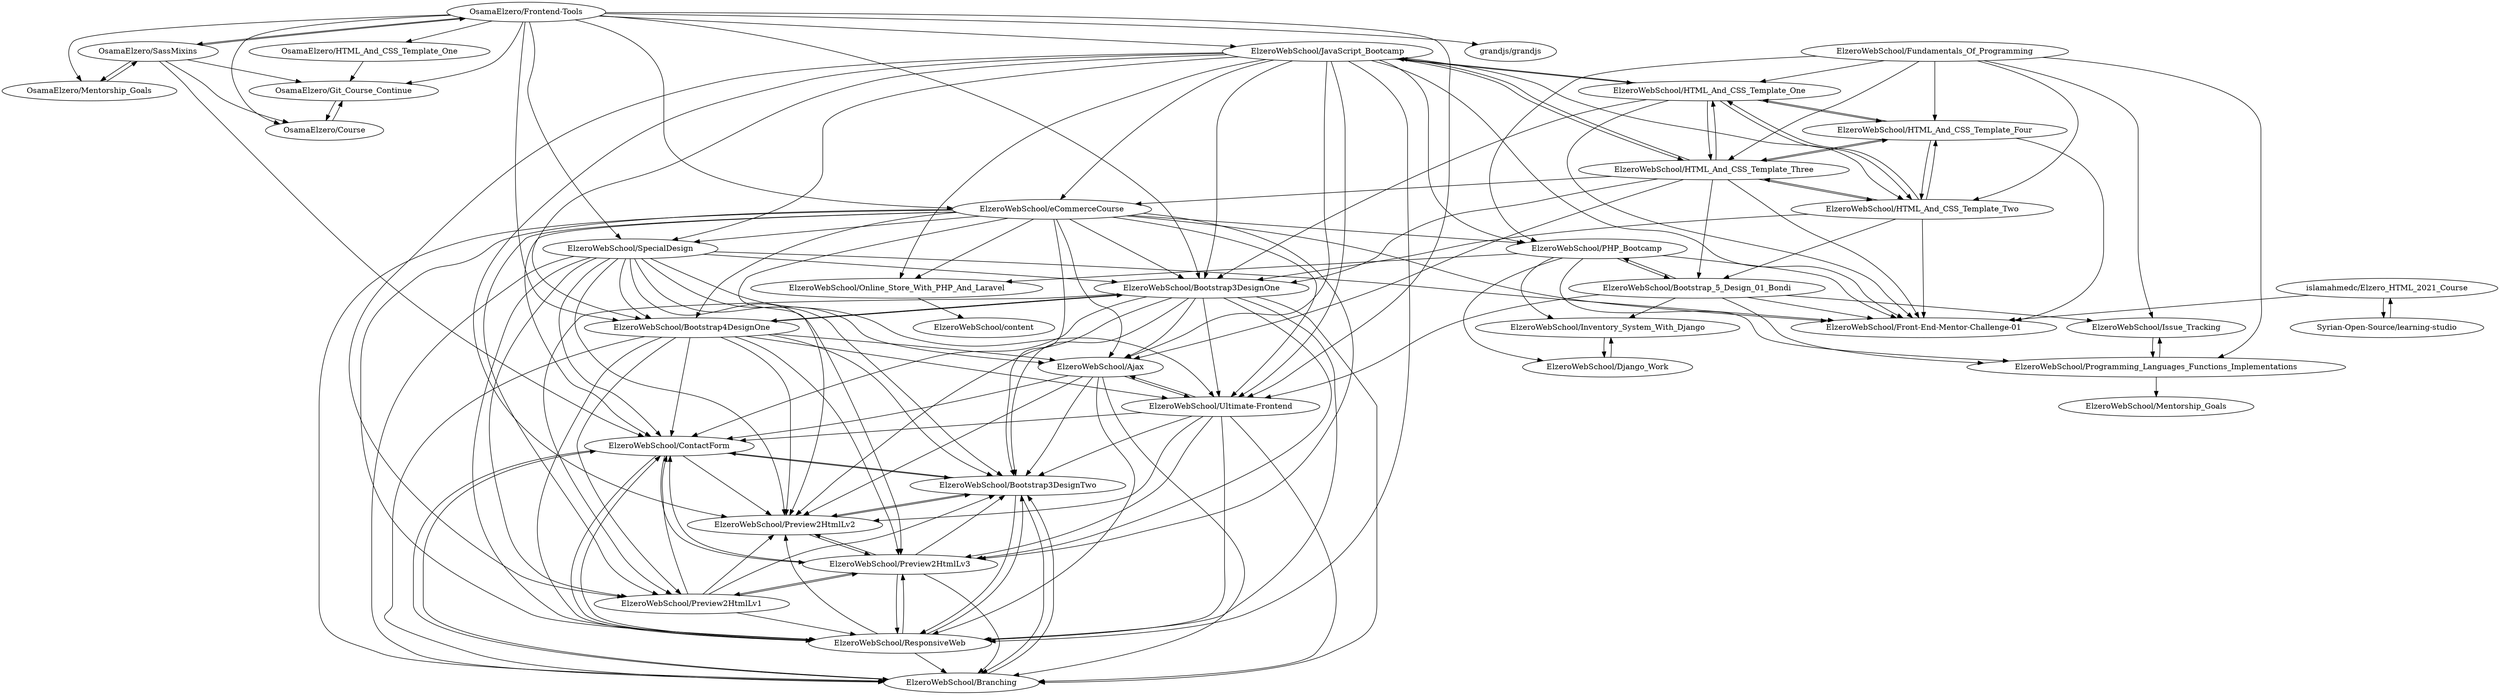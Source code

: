 digraph G {
"OsamaElzero/Frontend-Tools" -> "OsamaElzero/SassMixins"
"OsamaElzero/Frontend-Tools" -> "OsamaElzero/Mentorship_Goals"
"OsamaElzero/Frontend-Tools" -> "ElzeroWebSchool/eCommerceCourse"
"OsamaElzero/Frontend-Tools" -> "ElzeroWebSchool/JavaScript_Bootcamp"
"OsamaElzero/Frontend-Tools" -> "ElzeroWebSchool/SpecialDesign"
"OsamaElzero/Frontend-Tools" -> "OsamaElzero/Git_Course_Continue"
"OsamaElzero/Frontend-Tools" -> "ElzeroWebSchool/Bootstrap3DesignOne"
"OsamaElzero/Frontend-Tools" -> "ElzeroWebSchool/Bootstrap4DesignOne"
"OsamaElzero/Frontend-Tools" -> "ElzeroWebSchool/Ultimate-Frontend"
"OsamaElzero/Frontend-Tools" -> "OsamaElzero/Course"
"OsamaElzero/Frontend-Tools" -> "grandjs/grandjs"
"OsamaElzero/Frontend-Tools" -> "OsamaElzero/HTML_And_CSS_Template_One"
"ElzeroWebSchool/Bootstrap4DesignOne" -> "ElzeroWebSchool/Bootstrap3DesignTwo"
"ElzeroWebSchool/Bootstrap4DesignOne" -> "ElzeroWebSchool/ContactForm"
"ElzeroWebSchool/Bootstrap4DesignOne" -> "ElzeroWebSchool/Bootstrap3DesignOne"
"ElzeroWebSchool/Bootstrap4DesignOne" -> "ElzeroWebSchool/ResponsiveWeb"
"ElzeroWebSchool/Bootstrap4DesignOne" -> "ElzeroWebSchool/Preview2HtmlLv1"
"ElzeroWebSchool/Bootstrap4DesignOne" -> "ElzeroWebSchool/Branching"
"ElzeroWebSchool/Bootstrap4DesignOne" -> "ElzeroWebSchool/Preview2HtmlLv3"
"ElzeroWebSchool/Bootstrap4DesignOne" -> "ElzeroWebSchool/Preview2HtmlLv2"
"ElzeroWebSchool/Bootstrap4DesignOne" -> "ElzeroWebSchool/Ajax"
"ElzeroWebSchool/Bootstrap4DesignOne" -> "ElzeroWebSchool/Ultimate-Frontend"
"ElzeroWebSchool/Branching" -> "ElzeroWebSchool/Bootstrap3DesignTwo"
"ElzeroWebSchool/Branching" -> "ElzeroWebSchool/ContactForm"
"OsamaElzero/SassMixins" -> "OsamaElzero/Mentorship_Goals"
"OsamaElzero/SassMixins" -> "OsamaElzero/Frontend-Tools"
"OsamaElzero/SassMixins" -> "OsamaElzero/Course"
"OsamaElzero/SassMixins" -> "OsamaElzero/Git_Course_Continue"
"OsamaElzero/SassMixins" -> "ElzeroWebSchool/ContactForm"
"ElzeroWebSchool/SpecialDesign" -> "ElzeroWebSchool/Ultimate-Frontend"
"ElzeroWebSchool/SpecialDesign" -> "ElzeroWebSchool/Preview2HtmlLv1"
"ElzeroWebSchool/SpecialDesign" -> "ElzeroWebSchool/Bootstrap4DesignOne"
"ElzeroWebSchool/SpecialDesign" -> "ElzeroWebSchool/Bootstrap3DesignTwo"
"ElzeroWebSchool/SpecialDesign" -> "ElzeroWebSchool/Bootstrap3DesignOne"
"ElzeroWebSchool/SpecialDesign" -> "ElzeroWebSchool/Ajax"
"ElzeroWebSchool/SpecialDesign" -> "ElzeroWebSchool/ContactForm"
"ElzeroWebSchool/SpecialDesign" -> "ElzeroWebSchool/ResponsiveWeb"
"ElzeroWebSchool/SpecialDesign" -> "ElzeroWebSchool/Preview2HtmlLv3"
"ElzeroWebSchool/SpecialDesign" -> "ElzeroWebSchool/Preview2HtmlLv2"
"ElzeroWebSchool/SpecialDesign" -> "ElzeroWebSchool/Front-End-Mentor-Challenge-01"
"ElzeroWebSchool/SpecialDesign" -> "ElzeroWebSchool/Branching"
"ElzeroWebSchool/Ajax" -> "ElzeroWebSchool/Bootstrap3DesignTwo"
"ElzeroWebSchool/Ajax" -> "ElzeroWebSchool/Ultimate-Frontend"
"ElzeroWebSchool/Ajax" -> "ElzeroWebSchool/ContactForm"
"ElzeroWebSchool/Ajax" -> "ElzeroWebSchool/Branching"
"ElzeroWebSchool/Ajax" -> "ElzeroWebSchool/ResponsiveWeb"
"ElzeroWebSchool/Ajax" -> "ElzeroWebSchool/Preview2HtmlLv2"
"ElzeroWebSchool/Ultimate-Frontend" -> "ElzeroWebSchool/Ajax"
"ElzeroWebSchool/Ultimate-Frontend" -> "ElzeroWebSchool/Bootstrap3DesignTwo"
"ElzeroWebSchool/Ultimate-Frontend" -> "ElzeroWebSchool/Branching"
"ElzeroWebSchool/Ultimate-Frontend" -> "ElzeroWebSchool/ContactForm"
"ElzeroWebSchool/Ultimate-Frontend" -> "ElzeroWebSchool/Preview2HtmlLv2"
"ElzeroWebSchool/Ultimate-Frontend" -> "ElzeroWebSchool/ResponsiveWeb"
"ElzeroWebSchool/Ultimate-Frontend" -> "ElzeroWebSchool/Preview2HtmlLv3"
"ElzeroWebSchool/JavaScript_Bootcamp" -> "ElzeroWebSchool/HTML_And_CSS_Template_One"
"ElzeroWebSchool/JavaScript_Bootcamp" -> "ElzeroWebSchool/PHP_Bootcamp"
"ElzeroWebSchool/JavaScript_Bootcamp" -> "ElzeroWebSchool/HTML_And_CSS_Template_Two"
"ElzeroWebSchool/JavaScript_Bootcamp" -> "ElzeroWebSchool/HTML_And_CSS_Template_Three"
"ElzeroWebSchool/JavaScript_Bootcamp" -> "ElzeroWebSchool/Bootstrap3DesignOne"
"ElzeroWebSchool/JavaScript_Bootcamp" -> "ElzeroWebSchool/Bootstrap4DesignOne"
"ElzeroWebSchool/JavaScript_Bootcamp" -> "ElzeroWebSchool/eCommerceCourse"
"ElzeroWebSchool/JavaScript_Bootcamp" -> "ElzeroWebSchool/SpecialDesign"
"ElzeroWebSchool/JavaScript_Bootcamp" -> "ElzeroWebSchool/Ultimate-Frontend"
"ElzeroWebSchool/JavaScript_Bootcamp" -> "ElzeroWebSchool/Front-End-Mentor-Challenge-01"
"ElzeroWebSchool/JavaScript_Bootcamp" -> "ElzeroWebSchool/Ajax"
"ElzeroWebSchool/JavaScript_Bootcamp" -> "ElzeroWebSchool/Online_Store_With_PHP_And_Laravel"
"ElzeroWebSchool/JavaScript_Bootcamp" -> "ElzeroWebSchool/Preview2HtmlLv1"
"ElzeroWebSchool/JavaScript_Bootcamp" -> "ElzeroWebSchool/ResponsiveWeb"
"ElzeroWebSchool/JavaScript_Bootcamp" -> "ElzeroWebSchool/Preview2HtmlLv2"
"ElzeroWebSchool/HTML_And_CSS_Template_One" -> "ElzeroWebSchool/HTML_And_CSS_Template_Two"
"ElzeroWebSchool/HTML_And_CSS_Template_One" -> "ElzeroWebSchool/HTML_And_CSS_Template_Three"
"ElzeroWebSchool/HTML_And_CSS_Template_One" -> "ElzeroWebSchool/HTML_And_CSS_Template_Four"
"ElzeroWebSchool/HTML_And_CSS_Template_One" -> "ElzeroWebSchool/JavaScript_Bootcamp"
"ElzeroWebSchool/HTML_And_CSS_Template_One" -> "ElzeroWebSchool/Front-End-Mentor-Challenge-01"
"ElzeroWebSchool/HTML_And_CSS_Template_One" -> "ElzeroWebSchool/Bootstrap3DesignOne"
"islamahmedc/Elzero_HTML_2021_Course" -> "Syrian-Open-Source/learning-studio"
"islamahmedc/Elzero_HTML_2021_Course" -> "ElzeroWebSchool/Front-End-Mentor-Challenge-01"
"ElzeroWebSchool/HTML_And_CSS_Template_Two" -> "ElzeroWebSchool/HTML_And_CSS_Template_One"
"ElzeroWebSchool/HTML_And_CSS_Template_Two" -> "ElzeroWebSchool/HTML_And_CSS_Template_Three"
"ElzeroWebSchool/HTML_And_CSS_Template_Two" -> "ElzeroWebSchool/HTML_And_CSS_Template_Four"
"ElzeroWebSchool/HTML_And_CSS_Template_Two" -> "ElzeroWebSchool/Bootstrap3DesignOne"
"ElzeroWebSchool/HTML_And_CSS_Template_Two" -> "ElzeroWebSchool/Bootstrap_5_Design_01_Bondi"
"ElzeroWebSchool/HTML_And_CSS_Template_Two" -> "ElzeroWebSchool/Front-End-Mentor-Challenge-01"
"ElzeroWebSchool/Online_Store_With_PHP_And_Laravel" -> "ElzeroWebSchool/content"
"OsamaElzero/Git_Course_Continue" -> "OsamaElzero/Course"
"OsamaElzero/Course" -> "OsamaElzero/Git_Course_Continue"
"OsamaElzero/HTML_And_CSS_Template_One" -> "OsamaElzero/Git_Course_Continue"
"ElzeroWebSchool/HTML_And_CSS_Template_Three" -> "ElzeroWebSchool/HTML_And_CSS_Template_Two"
"ElzeroWebSchool/HTML_And_CSS_Template_Three" -> "ElzeroWebSchool/HTML_And_CSS_Template_One"
"ElzeroWebSchool/HTML_And_CSS_Template_Three" -> "ElzeroWebSchool/HTML_And_CSS_Template_Four"
"ElzeroWebSchool/HTML_And_CSS_Template_Three" -> "ElzeroWebSchool/eCommerceCourse"
"ElzeroWebSchool/HTML_And_CSS_Template_Three" -> "ElzeroWebSchool/Bootstrap3DesignOne"
"ElzeroWebSchool/HTML_And_CSS_Template_Three" -> "ElzeroWebSchool/Bootstrap_5_Design_01_Bondi"
"ElzeroWebSchool/HTML_And_CSS_Template_Three" -> "ElzeroWebSchool/JavaScript_Bootcamp"
"ElzeroWebSchool/HTML_And_CSS_Template_Three" -> "ElzeroWebSchool/Ajax"
"ElzeroWebSchool/HTML_And_CSS_Template_Three" -> "ElzeroWebSchool/Front-End-Mentor-Challenge-01"
"OsamaElzero/Mentorship_Goals" -> "OsamaElzero/SassMixins"
"ElzeroWebSchool/PHP_Bootcamp" -> "ElzeroWebSchool/Inventory_System_With_Django"
"ElzeroWebSchool/PHP_Bootcamp" -> "ElzeroWebSchool/Django_Work"
"ElzeroWebSchool/PHP_Bootcamp" -> "ElzeroWebSchool/Online_Store_With_PHP_And_Laravel"
"ElzeroWebSchool/PHP_Bootcamp" -> "ElzeroWebSchool/Programming_Languages_Functions_Implementations"
"ElzeroWebSchool/PHP_Bootcamp" -> "ElzeroWebSchool/Bootstrap_5_Design_01_Bondi"
"ElzeroWebSchool/PHP_Bootcamp" -> "ElzeroWebSchool/Front-End-Mentor-Challenge-01"
"ElzeroWebSchool/Django_Work" -> "ElzeroWebSchool/Inventory_System_With_Django"
"ElzeroWebSchool/Inventory_System_With_Django" -> "ElzeroWebSchool/Django_Work"
"ElzeroWebSchool/Bootstrap_5_Design_01_Bondi" -> "ElzeroWebSchool/Programming_Languages_Functions_Implementations"
"ElzeroWebSchool/Bootstrap_5_Design_01_Bondi" -> "ElzeroWebSchool/Inventory_System_With_Django"
"ElzeroWebSchool/Bootstrap_5_Design_01_Bondi" -> "ElzeroWebSchool/PHP_Bootcamp"
"ElzeroWebSchool/Bootstrap_5_Design_01_Bondi" -> "ElzeroWebSchool/Issue_Tracking"
"ElzeroWebSchool/Bootstrap_5_Design_01_Bondi" -> "ElzeroWebSchool/Front-End-Mentor-Challenge-01"
"ElzeroWebSchool/Bootstrap_5_Design_01_Bondi" -> "ElzeroWebSchool/Ultimate-Frontend"
"Syrian-Open-Source/learning-studio" -> "islamahmedc/Elzero_HTML_2021_Course"
"ElzeroWebSchool/Programming_Languages_Functions_Implementations" -> "ElzeroWebSchool/Mentorship_Goals"
"ElzeroWebSchool/Programming_Languages_Functions_Implementations" -> "ElzeroWebSchool/Issue_Tracking"
"ElzeroWebSchool/HTML_And_CSS_Template_Four" -> "ElzeroWebSchool/HTML_And_CSS_Template_Two"
"ElzeroWebSchool/HTML_And_CSS_Template_Four" -> "ElzeroWebSchool/HTML_And_CSS_Template_One"
"ElzeroWebSchool/HTML_And_CSS_Template_Four" -> "ElzeroWebSchool/HTML_And_CSS_Template_Three"
"ElzeroWebSchool/HTML_And_CSS_Template_Four" -> "ElzeroWebSchool/Front-End-Mentor-Challenge-01"
"ElzeroWebSchool/Issue_Tracking" -> "ElzeroWebSchool/Programming_Languages_Functions_Implementations"
"ElzeroWebSchool/Fundamentals_Of_Programming" -> "ElzeroWebSchool/Programming_Languages_Functions_Implementations"
"ElzeroWebSchool/Fundamentals_Of_Programming" -> "ElzeroWebSchool/HTML_And_CSS_Template_One"
"ElzeroWebSchool/Fundamentals_Of_Programming" -> "ElzeroWebSchool/HTML_And_CSS_Template_Four"
"ElzeroWebSchool/Fundamentals_Of_Programming" -> "ElzeroWebSchool/HTML_And_CSS_Template_Two"
"ElzeroWebSchool/Fundamentals_Of_Programming" -> "ElzeroWebSchool/PHP_Bootcamp"
"ElzeroWebSchool/Fundamentals_Of_Programming" -> "ElzeroWebSchool/HTML_And_CSS_Template_Three"
"ElzeroWebSchool/Fundamentals_Of_Programming" -> "ElzeroWebSchool/Issue_Tracking"
"ElzeroWebSchool/Preview2HtmlLv3" -> "ElzeroWebSchool/Preview2HtmlLv2"
"ElzeroWebSchool/Preview2HtmlLv3" -> "ElzeroWebSchool/Bootstrap3DesignTwo"
"ElzeroWebSchool/Preview2HtmlLv3" -> "ElzeroWebSchool/ResponsiveWeb"
"ElzeroWebSchool/Preview2HtmlLv3" -> "ElzeroWebSchool/ContactForm"
"ElzeroWebSchool/Preview2HtmlLv3" -> "ElzeroWebSchool/Branching"
"ElzeroWebSchool/Preview2HtmlLv3" -> "ElzeroWebSchool/Preview2HtmlLv1"
"ElzeroWebSchool/eCommerceCourse" -> "ElzeroWebSchool/Bootstrap3DesignOne"
"ElzeroWebSchool/eCommerceCourse" -> "ElzeroWebSchool/ContactForm"
"ElzeroWebSchool/eCommerceCourse" -> "ElzeroWebSchool/Bootstrap4DesignOne"
"ElzeroWebSchool/eCommerceCourse" -> "ElzeroWebSchool/Preview2HtmlLv2"
"ElzeroWebSchool/eCommerceCourse" -> "ElzeroWebSchool/Preview2HtmlLv1"
"ElzeroWebSchool/eCommerceCourse" -> "ElzeroWebSchool/Bootstrap3DesignTwo"
"ElzeroWebSchool/eCommerceCourse" -> "ElzeroWebSchool/ResponsiveWeb"
"ElzeroWebSchool/eCommerceCourse" -> "ElzeroWebSchool/Preview2HtmlLv3"
"ElzeroWebSchool/eCommerceCourse" -> "ElzeroWebSchool/Ajax"
"ElzeroWebSchool/eCommerceCourse" -> "ElzeroWebSchool/Ultimate-Frontend"
"ElzeroWebSchool/eCommerceCourse" -> "ElzeroWebSchool/Branching"
"ElzeroWebSchool/eCommerceCourse" -> "ElzeroWebSchool/SpecialDesign"
"ElzeroWebSchool/eCommerceCourse" -> "ElzeroWebSchool/Front-End-Mentor-Challenge-01"
"ElzeroWebSchool/eCommerceCourse" -> "ElzeroWebSchool/PHP_Bootcamp"
"ElzeroWebSchool/eCommerceCourse" -> "ElzeroWebSchool/Online_Store_With_PHP_And_Laravel"
"ElzeroWebSchool/Bootstrap3DesignOne" -> "ElzeroWebSchool/Bootstrap3DesignTwo"
"ElzeroWebSchool/Bootstrap3DesignOne" -> "ElzeroWebSchool/Preview2HtmlLv2"
"ElzeroWebSchool/Bootstrap3DesignOne" -> "ElzeroWebSchool/Preview2HtmlLv1"
"ElzeroWebSchool/Bootstrap3DesignOne" -> "ElzeroWebSchool/ContactForm"
"ElzeroWebSchool/Bootstrap3DesignOne" -> "ElzeroWebSchool/Preview2HtmlLv3"
"ElzeroWebSchool/Bootstrap3DesignOne" -> "ElzeroWebSchool/ResponsiveWeb"
"ElzeroWebSchool/Bootstrap3DesignOne" -> "ElzeroWebSchool/Bootstrap4DesignOne"
"ElzeroWebSchool/Bootstrap3DesignOne" -> "ElzeroWebSchool/Ajax"
"ElzeroWebSchool/Bootstrap3DesignOne" -> "ElzeroWebSchool/Branching"
"ElzeroWebSchool/Bootstrap3DesignOne" -> "ElzeroWebSchool/Ultimate-Frontend"
"ElzeroWebSchool/Preview2HtmlLv1" -> "ElzeroWebSchool/Preview2HtmlLv2"
"ElzeroWebSchool/Preview2HtmlLv1" -> "ElzeroWebSchool/Bootstrap3DesignTwo"
"ElzeroWebSchool/Preview2HtmlLv1" -> "ElzeroWebSchool/Preview2HtmlLv3"
"ElzeroWebSchool/Preview2HtmlLv1" -> "ElzeroWebSchool/ContactForm"
"ElzeroWebSchool/Preview2HtmlLv1" -> "ElzeroWebSchool/ResponsiveWeb"
"ElzeroWebSchool/Preview2HtmlLv2" -> "ElzeroWebSchool/Preview2HtmlLv3"
"ElzeroWebSchool/Preview2HtmlLv2" -> "ElzeroWebSchool/Bootstrap3DesignTwo"
"ElzeroWebSchool/ContactForm" -> "ElzeroWebSchool/Bootstrap3DesignTwo"
"ElzeroWebSchool/ContactForm" -> "ElzeroWebSchool/Branching"
"ElzeroWebSchool/ContactForm" -> "ElzeroWebSchool/Preview2HtmlLv2"
"ElzeroWebSchool/ContactForm" -> "ElzeroWebSchool/ResponsiveWeb"
"ElzeroWebSchool/ContactForm" -> "ElzeroWebSchool/Preview2HtmlLv3"
"ElzeroWebSchool/ResponsiveWeb" -> "ElzeroWebSchool/Bootstrap3DesignTwo"
"ElzeroWebSchool/ResponsiveWeb" -> "ElzeroWebSchool/Preview2HtmlLv2"
"ElzeroWebSchool/ResponsiveWeb" -> "ElzeroWebSchool/Preview2HtmlLv3"
"ElzeroWebSchool/ResponsiveWeb" -> "ElzeroWebSchool/ContactForm"
"ElzeroWebSchool/ResponsiveWeb" -> "ElzeroWebSchool/Branching"
"ElzeroWebSchool/Bootstrap3DesignTwo" -> "ElzeroWebSchool/ResponsiveWeb"
"ElzeroWebSchool/Bootstrap3DesignTwo" -> "ElzeroWebSchool/Preview2HtmlLv2"
"ElzeroWebSchool/Bootstrap3DesignTwo" -> "ElzeroWebSchool/Branching"
"ElzeroWebSchool/Bootstrap3DesignTwo" -> "ElzeroWebSchool/ContactForm"
"OsamaElzero/Frontend-Tools" ["l"="5.024,44.749"]
"OsamaElzero/SassMixins" ["l"="5.048,44.742"]
"OsamaElzero/Mentorship_Goals" ["l"="5.065,44.747"]
"ElzeroWebSchool/eCommerceCourse" ["l"="4.979,44.716"]
"ElzeroWebSchool/JavaScript_Bootcamp" ["l"="4.965,44.728"]
"ElzeroWebSchool/SpecialDesign" ["l"="4.999,44.735"]
"OsamaElzero/Git_Course_Continue" ["l"="5.043,44.76"]
"ElzeroWebSchool/Bootstrap3DesignOne" ["l"="4.986,44.739"]
"ElzeroWebSchool/Bootstrap4DesignOne" ["l"="5.004,44.728"]
"ElzeroWebSchool/Ultimate-Frontend" ["l"="4.992,44.725"]
"OsamaElzero/Course" ["l"="5.053,44.754"]
"grandjs/grandjs" ["l"="5.054,44.779"]
"OsamaElzero/HTML_And_CSS_Template_One" ["l"="5.03,44.77"]
"ElzeroWebSchool/Bootstrap3DesignTwo" ["l"="5.01,44.719"]
"ElzeroWebSchool/ContactForm" ["l"="5.02,44.723"]
"ElzeroWebSchool/ResponsiveWeb" ["l"="4.999,44.719"]
"ElzeroWebSchool/Preview2HtmlLv1" ["l"="4.997,44.706"]
"ElzeroWebSchool/Branching" ["l"="5.014,44.731"]
"ElzeroWebSchool/Preview2HtmlLv3" ["l"="5.013,44.711"]
"ElzeroWebSchool/Preview2HtmlLv2" ["l"="4.993,44.714"]
"ElzeroWebSchool/Ajax" ["l"="4.983,44.729"]
"ElzeroWebSchool/Front-End-Mentor-Challenge-01" ["l"="4.938,44.731"]
"ElzeroWebSchool/HTML_And_CSS_Template_One" ["l"="4.945,44.756"]
"ElzeroWebSchool/PHP_Bootcamp" ["l"="4.933,44.708"]
"ElzeroWebSchool/HTML_And_CSS_Template_Two" ["l"="4.929,44.744"]
"ElzeroWebSchool/HTML_And_CSS_Template_Three" ["l"="4.949,44.741"]
"ElzeroWebSchool/Online_Store_With_PHP_And_Laravel" ["l"="4.958,44.697"]
"ElzeroWebSchool/HTML_And_CSS_Template_Four" ["l"="4.922,44.758"]
"islamahmedc/Elzero_HTML_2021_Course" ["l"="4.875,44.75"]
"Syrian-Open-Source/learning-studio" ["l"="4.85,44.758"]
"ElzeroWebSchool/Bootstrap_5_Design_01_Bondi" ["l"="4.925,44.719"]
"ElzeroWebSchool/content" ["l"="4.956,44.677"]
"ElzeroWebSchool/Inventory_System_With_Django" ["l"="4.914,44.698"]
"ElzeroWebSchool/Django_Work" ["l"="4.918,44.687"]
"ElzeroWebSchool/Programming_Languages_Functions_Implementations" ["l"="4.899,44.712"]
"ElzeroWebSchool/Issue_Tracking" ["l"="4.89,44.722"]
"ElzeroWebSchool/Mentorship_Goals" ["l"="4.877,44.701"]
"ElzeroWebSchool/Fundamentals_Of_Programming" ["l"="4.908,44.735"]
}